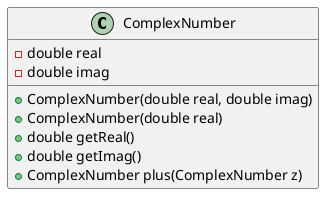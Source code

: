 @startuml
class ComplexNumber{
    - double real
    - double imag
    + ComplexNumber(double real, double imag)
    + ComplexNumber(double real)
    + double getReal()
    + double getImag()
    + ComplexNumber plus(ComplexNumber z)
}
@enduml